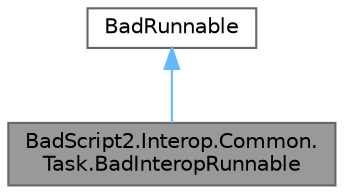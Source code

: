 digraph "BadScript2.Interop.Common.Task.BadInteropRunnable"
{
 // LATEX_PDF_SIZE
  bgcolor="transparent";
  edge [fontname=Helvetica,fontsize=10,labelfontname=Helvetica,labelfontsize=10];
  node [fontname=Helvetica,fontsize=10,shape=box,height=0.2,width=0.4];
  Node1 [id="Node000001",label="BadScript2.Interop.Common.\lTask.BadInteropRunnable",height=0.2,width=0.4,color="gray40", fillcolor="grey60", style="filled", fontcolor="black",tooltip="Implements a Runnable that can return a value."];
  Node2 -> Node1 [id="edge1_Node000001_Node000002",dir="back",color="steelblue1",style="solid",tooltip=" "];
  Node2 [id="Node000002",label="BadRunnable",height=0.2,width=0.4,color="gray40", fillcolor="white", style="filled",URL="$class_bad_script2_1_1_interop_1_1_common_1_1_task_1_1_bad_runnable.html",tooltip="Implements a Runnable Object."];
}
